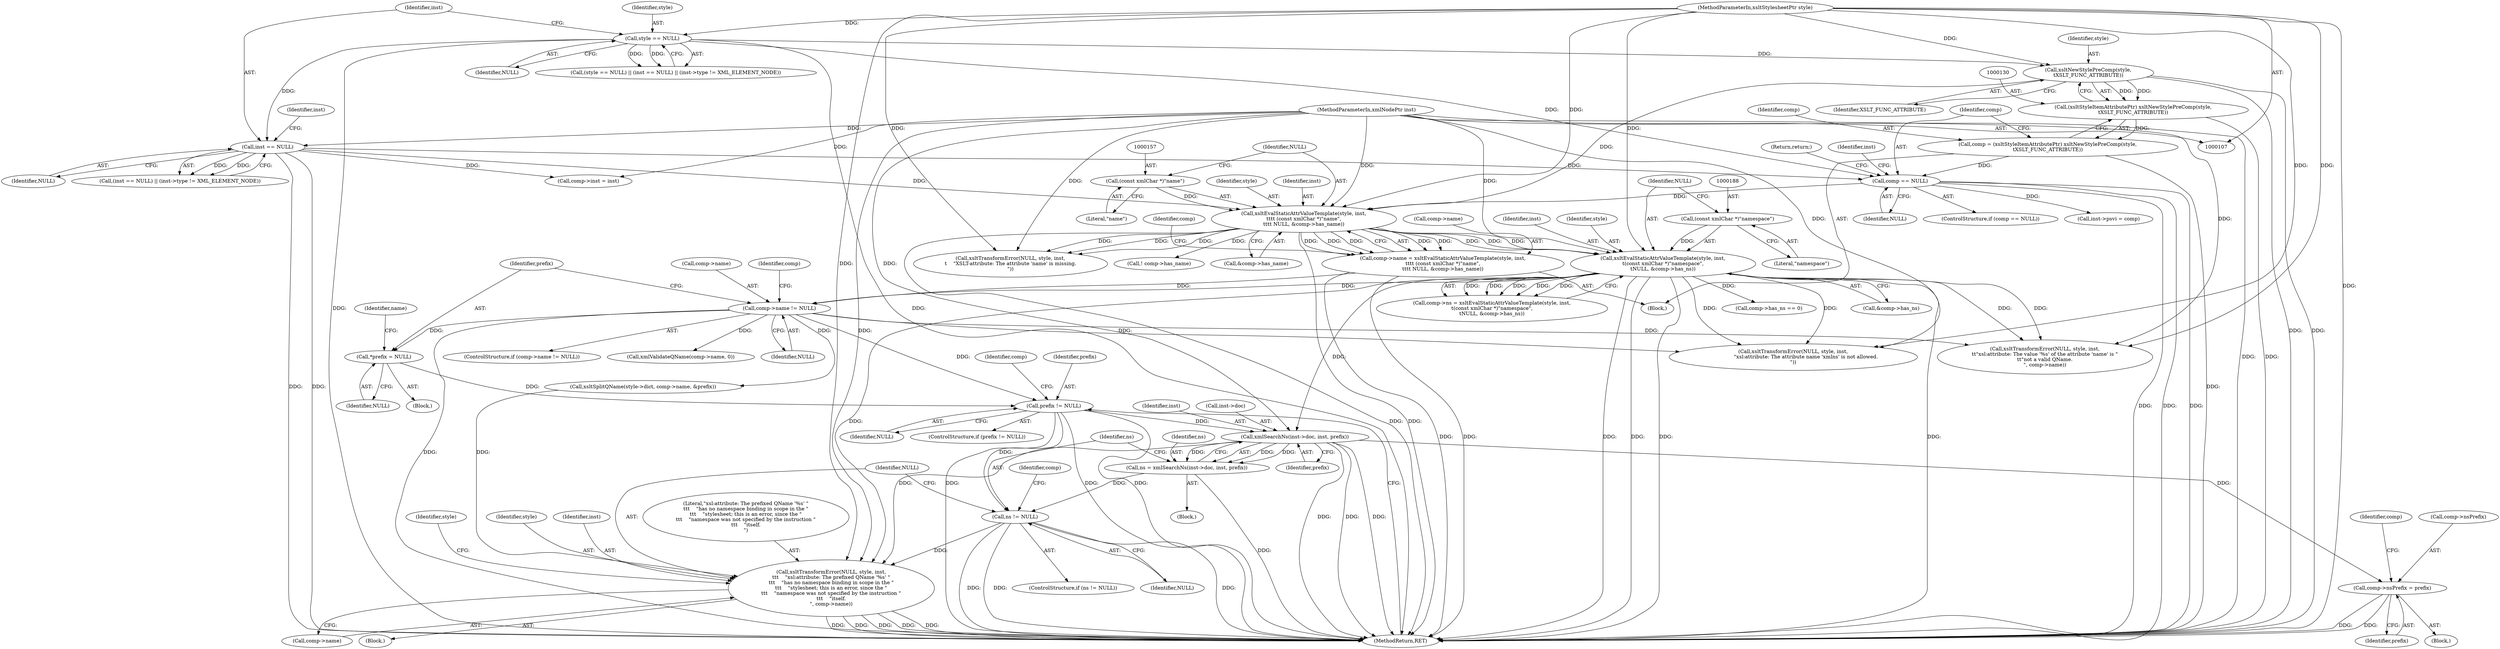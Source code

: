 digraph "0_Chrome_96dbafe288dbe2f0cc45fa3c39daf6d0c37acbab_28@pointer" {
"1000235" [label="(Call,*prefix = NULL)"];
"1000196" [label="(Call,comp->name != NULL)"];
"1000149" [label="(Call,comp->name = xsltEvalStaticAttrValueTemplate(style, inst,\n\t\t\t\t (const xmlChar *)\"name\",\n\t\t\t\t NULL, &comp->has_name))"];
"1000153" [label="(Call,xsltEvalStaticAttrValueTemplate(style, inst,\n\t\t\t\t (const xmlChar *)\"name\",\n\t\t\t\t NULL, &comp->has_name))"];
"1000131" [label="(Call,xsltNewStylePreComp(style,\n\tXSLT_FUNC_ATTRIBUTE))"];
"1000114" [label="(Call,style == NULL)"];
"1000108" [label="(MethodParameterIn,xsltStylesheetPtr style)"];
"1000109" [label="(MethodParameterIn,xmlNodePtr inst)"];
"1000118" [label="(Call,inst == NULL)"];
"1000156" [label="(Call,(const xmlChar *)\"name\")"];
"1000135" [label="(Call,comp == NULL)"];
"1000127" [label="(Call,comp = (xsltStyleItemAttributePtr) xsltNewStylePreComp(style,\n\tXSLT_FUNC_ATTRIBUTE))"];
"1000129" [label="(Call,(xsltStyleItemAttributePtr) xsltNewStylePreComp(style,\n\tXSLT_FUNC_ATTRIBUTE))"];
"1000184" [label="(Call,xsltEvalStaticAttrValueTemplate(style, inst,\n\t(const xmlChar *)\"namespace\",\n\tNULL, &comp->has_ns))"];
"1000187" [label="(Call,(const xmlChar *)\"namespace\")"];
"1000251" [label="(Call,prefix != NULL)"];
"1000265" [label="(Call,xmlSearchNs(inst->doc, inst, prefix))"];
"1000263" [label="(Call,ns = xmlSearchNs(inst->doc, inst, prefix))"];
"1000272" [label="(Call,ns != NULL)"];
"1000306" [label="(Call,xsltTransformError(NULL, style, inst,\n\t\t\t    \"xsl:attribute: The prefixed QName '%s' \"\n\t\t\t    \"has no namespace binding in scope in the \"\n\t\t\t    \"stylesheet; this is an error, since the \"\n\t\t\t    \"namespace was not specified by the instruction \"\n\t\t\t    \"itself.\n\", comp->name))"];
"1000294" [label="(Call,comp->nsPrefix = prefix)"];
"1000309" [label="(Identifier,inst)"];
"1000311" [label="(Call,comp->name)"];
"1000186" [label="(Identifier,inst)"];
"1000265" [label="(Call,xmlSearchNs(inst->doc, inst, prefix))"];
"1000170" [label="(Call,xsltTransformError(NULL, style, inst,\n\t    \"XSLT-attribute: The attribute 'name' is missing.\n\"))"];
"1000258" [label="(Identifier,comp)"];
"1000150" [label="(Call,comp->name)"];
"1000295" [label="(Call,comp->nsPrefix)"];
"1000271" [label="(ControlStructure,if (ns != NULL))"];
"1000318" [label="(MethodReturn,RET)"];
"1000116" [label="(Identifier,NULL)"];
"1000134" [label="(ControlStructure,if (comp == NULL))"];
"1000294" [label="(Call,comp->nsPrefix = prefix)"];
"1000190" [label="(Identifier,NULL)"];
"1000159" [label="(Identifier,NULL)"];
"1000263" [label="(Call,ns = xmlSearchNs(inst->doc, inst, prefix))"];
"1000158" [label="(Literal,\"name\")"];
"1000120" [label="(Identifier,NULL)"];
"1000251" [label="(Call,prefix != NULL)"];
"1000205" [label="(Identifier,comp)"];
"1000154" [label="(Identifier,style)"];
"1000133" [label="(Identifier,XSLT_FUNC_ATTRIBUTE)"];
"1000139" [label="(Call,inst->psvi = comp)"];
"1000256" [label="(Call,comp->has_ns == 0)"];
"1000240" [label="(Identifier,name)"];
"1000119" [label="(Identifier,inst)"];
"1000278" [label="(Identifier,comp)"];
"1000189" [label="(Literal,\"namespace\")"];
"1000237" [label="(Identifier,NULL)"];
"1000305" [label="(Block,)"];
"1000269" [label="(Identifier,inst)"];
"1000273" [label="(Identifier,ns)"];
"1000261" [label="(Block,)"];
"1000253" [label="(Identifier,NULL)"];
"1000138" [label="(Return,return;)"];
"1000252" [label="(Identifier,prefix)"];
"1000108" [label="(MethodParameterIn,xsltStylesheetPtr style)"];
"1000196" [label="(Call,comp->name != NULL)"];
"1000223" [label="(Call,xsltTransformError(NULL, style, inst,\n                \"xsl:attribute: The attribute name 'xmlns' is not allowed.\n\"))"];
"1000109" [label="(MethodParameterIn,xmlNodePtr inst)"];
"1000153" [label="(Call,xsltEvalStaticAttrValueTemplate(style, inst,\n\t\t\t\t (const xmlChar *)\"name\",\n\t\t\t\t NULL, &comp->has_name))"];
"1000156" [label="(Call,(const xmlChar *)\"name\")"];
"1000110" [label="(Block,)"];
"1000316" [label="(Identifier,style)"];
"1000187" [label="(Call,(const xmlChar *)\"namespace\")"];
"1000270" [label="(Identifier,prefix)"];
"1000123" [label="(Identifier,inst)"];
"1000113" [label="(Call,(style == NULL) || (inst == NULL) || (inst->type != XML_ELEMENT_NODE))"];
"1000131" [label="(Call,xsltNewStylePreComp(style,\n\tXSLT_FUNC_ATTRIBUTE))"];
"1000241" [label="(Call,xsltSplitQName(style->dict, comp->name, &prefix))"];
"1000185" [label="(Identifier,style)"];
"1000165" [label="(Call,! comp->has_name)"];
"1000209" [label="(Call,xsltTransformError(NULL, style, inst,\n\t\t\"xsl:attribute: The value '%s' of the attribute 'name' is \"\n\t\t\"not a valid QName.\n\", comp->name))"];
"1000235" [label="(Call,*prefix = NULL)"];
"1000236" [label="(Identifier,prefix)"];
"1000137" [label="(Identifier,NULL)"];
"1000155" [label="(Identifier,inst)"];
"1000144" [label="(Call,comp->inst = inst)"];
"1000136" [label="(Identifier,comp)"];
"1000167" [label="(Identifier,comp)"];
"1000184" [label="(Call,xsltEvalStaticAttrValueTemplate(style, inst,\n\t(const xmlChar *)\"namespace\",\n\tNULL, &comp->has_ns))"];
"1000195" [label="(ControlStructure,if (comp->name != NULL))"];
"1000128" [label="(Identifier,comp)"];
"1000308" [label="(Identifier,style)"];
"1000274" [label="(Identifier,NULL)"];
"1000298" [label="(Identifier,prefix)"];
"1000191" [label="(Call,&comp->has_ns)"];
"1000149" [label="(Call,comp->name = xsltEvalStaticAttrValueTemplate(style, inst,\n\t\t\t\t (const xmlChar *)\"name\",\n\t\t\t\t NULL, &comp->has_name))"];
"1000272" [label="(Call,ns != NULL)"];
"1000264" [label="(Identifier,ns)"];
"1000141" [label="(Identifier,inst)"];
"1000129" [label="(Call,(xsltStyleItemAttributePtr) xsltNewStylePreComp(style,\n\tXSLT_FUNC_ATTRIBUTE))"];
"1000118" [label="(Call,inst == NULL)"];
"1000160" [label="(Call,&comp->has_name)"];
"1000266" [label="(Call,inst->doc)"];
"1000203" [label="(Call,xmlValidateQName(comp->name, 0))"];
"1000115" [label="(Identifier,style)"];
"1000233" [label="(Block,)"];
"1000197" [label="(Call,comp->name)"];
"1000306" [label="(Call,xsltTransformError(NULL, style, inst,\n\t\t\t    \"xsl:attribute: The prefixed QName '%s' \"\n\t\t\t    \"has no namespace binding in scope in the \"\n\t\t\t    \"stylesheet; this is an error, since the \"\n\t\t\t    \"namespace was not specified by the instruction \"\n\t\t\t    \"itself.\n\", comp->name))"];
"1000250" [label="(ControlStructure,if (prefix != NULL))"];
"1000275" [label="(Block,)"];
"1000114" [label="(Call,style == NULL)"];
"1000180" [label="(Call,comp->ns = xsltEvalStaticAttrValueTemplate(style, inst,\n\t(const xmlChar *)\"namespace\",\n\tNULL, &comp->has_ns))"];
"1000127" [label="(Call,comp = (xsltStyleItemAttributePtr) xsltNewStylePreComp(style,\n\tXSLT_FUNC_ATTRIBUTE))"];
"1000132" [label="(Identifier,style)"];
"1000117" [label="(Call,(inst == NULL) || (inst->type != XML_ELEMENT_NODE))"];
"1000135" [label="(Call,comp == NULL)"];
"1000307" [label="(Identifier,NULL)"];
"1000301" [label="(Identifier,comp)"];
"1000310" [label="(Literal,\"xsl:attribute: The prefixed QName '%s' \"\n\t\t\t    \"has no namespace binding in scope in the \"\n\t\t\t    \"stylesheet; this is an error, since the \"\n\t\t\t    \"namespace was not specified by the instruction \"\n\t\t\t    \"itself.\n\")"];
"1000200" [label="(Identifier,NULL)"];
"1000235" -> "1000233"  [label="AST: "];
"1000235" -> "1000237"  [label="CFG: "];
"1000236" -> "1000235"  [label="AST: "];
"1000237" -> "1000235"  [label="AST: "];
"1000240" -> "1000235"  [label="CFG: "];
"1000196" -> "1000235"  [label="DDG: "];
"1000235" -> "1000251"  [label="DDG: "];
"1000196" -> "1000195"  [label="AST: "];
"1000196" -> "1000200"  [label="CFG: "];
"1000197" -> "1000196"  [label="AST: "];
"1000200" -> "1000196"  [label="AST: "];
"1000205" -> "1000196"  [label="CFG: "];
"1000236" -> "1000196"  [label="CFG: "];
"1000196" -> "1000318"  [label="DDG: "];
"1000149" -> "1000196"  [label="DDG: "];
"1000184" -> "1000196"  [label="DDG: "];
"1000196" -> "1000203"  [label="DDG: "];
"1000196" -> "1000209"  [label="DDG: "];
"1000196" -> "1000223"  [label="DDG: "];
"1000196" -> "1000241"  [label="DDG: "];
"1000196" -> "1000251"  [label="DDG: "];
"1000149" -> "1000110"  [label="AST: "];
"1000149" -> "1000153"  [label="CFG: "];
"1000150" -> "1000149"  [label="AST: "];
"1000153" -> "1000149"  [label="AST: "];
"1000167" -> "1000149"  [label="CFG: "];
"1000149" -> "1000318"  [label="DDG: "];
"1000149" -> "1000318"  [label="DDG: "];
"1000153" -> "1000149"  [label="DDG: "];
"1000153" -> "1000149"  [label="DDG: "];
"1000153" -> "1000149"  [label="DDG: "];
"1000153" -> "1000149"  [label="DDG: "];
"1000153" -> "1000149"  [label="DDG: "];
"1000153" -> "1000160"  [label="CFG: "];
"1000154" -> "1000153"  [label="AST: "];
"1000155" -> "1000153"  [label="AST: "];
"1000156" -> "1000153"  [label="AST: "];
"1000159" -> "1000153"  [label="AST: "];
"1000160" -> "1000153"  [label="AST: "];
"1000153" -> "1000318"  [label="DDG: "];
"1000153" -> "1000318"  [label="DDG: "];
"1000131" -> "1000153"  [label="DDG: "];
"1000108" -> "1000153"  [label="DDG: "];
"1000109" -> "1000153"  [label="DDG: "];
"1000118" -> "1000153"  [label="DDG: "];
"1000156" -> "1000153"  [label="DDG: "];
"1000135" -> "1000153"  [label="DDG: "];
"1000153" -> "1000165"  [label="DDG: "];
"1000153" -> "1000170"  [label="DDG: "];
"1000153" -> "1000170"  [label="DDG: "];
"1000153" -> "1000170"  [label="DDG: "];
"1000153" -> "1000184"  [label="DDG: "];
"1000153" -> "1000184"  [label="DDG: "];
"1000153" -> "1000184"  [label="DDG: "];
"1000131" -> "1000129"  [label="AST: "];
"1000131" -> "1000133"  [label="CFG: "];
"1000132" -> "1000131"  [label="AST: "];
"1000133" -> "1000131"  [label="AST: "];
"1000129" -> "1000131"  [label="CFG: "];
"1000131" -> "1000318"  [label="DDG: "];
"1000131" -> "1000318"  [label="DDG: "];
"1000131" -> "1000129"  [label="DDG: "];
"1000131" -> "1000129"  [label="DDG: "];
"1000114" -> "1000131"  [label="DDG: "];
"1000108" -> "1000131"  [label="DDG: "];
"1000114" -> "1000113"  [label="AST: "];
"1000114" -> "1000116"  [label="CFG: "];
"1000115" -> "1000114"  [label="AST: "];
"1000116" -> "1000114"  [label="AST: "];
"1000119" -> "1000114"  [label="CFG: "];
"1000113" -> "1000114"  [label="CFG: "];
"1000114" -> "1000318"  [label="DDG: "];
"1000114" -> "1000318"  [label="DDG: "];
"1000114" -> "1000113"  [label="DDG: "];
"1000114" -> "1000113"  [label="DDG: "];
"1000108" -> "1000114"  [label="DDG: "];
"1000114" -> "1000118"  [label="DDG: "];
"1000114" -> "1000135"  [label="DDG: "];
"1000108" -> "1000107"  [label="AST: "];
"1000108" -> "1000318"  [label="DDG: "];
"1000108" -> "1000170"  [label="DDG: "];
"1000108" -> "1000184"  [label="DDG: "];
"1000108" -> "1000209"  [label="DDG: "];
"1000108" -> "1000223"  [label="DDG: "];
"1000108" -> "1000306"  [label="DDG: "];
"1000109" -> "1000107"  [label="AST: "];
"1000109" -> "1000318"  [label="DDG: "];
"1000109" -> "1000118"  [label="DDG: "];
"1000109" -> "1000144"  [label="DDG: "];
"1000109" -> "1000170"  [label="DDG: "];
"1000109" -> "1000184"  [label="DDG: "];
"1000109" -> "1000209"  [label="DDG: "];
"1000109" -> "1000223"  [label="DDG: "];
"1000109" -> "1000265"  [label="DDG: "];
"1000109" -> "1000306"  [label="DDG: "];
"1000118" -> "1000117"  [label="AST: "];
"1000118" -> "1000120"  [label="CFG: "];
"1000119" -> "1000118"  [label="AST: "];
"1000120" -> "1000118"  [label="AST: "];
"1000123" -> "1000118"  [label="CFG: "];
"1000117" -> "1000118"  [label="CFG: "];
"1000118" -> "1000318"  [label="DDG: "];
"1000118" -> "1000318"  [label="DDG: "];
"1000118" -> "1000117"  [label="DDG: "];
"1000118" -> "1000117"  [label="DDG: "];
"1000118" -> "1000135"  [label="DDG: "];
"1000118" -> "1000144"  [label="DDG: "];
"1000156" -> "1000158"  [label="CFG: "];
"1000157" -> "1000156"  [label="AST: "];
"1000158" -> "1000156"  [label="AST: "];
"1000159" -> "1000156"  [label="CFG: "];
"1000135" -> "1000134"  [label="AST: "];
"1000135" -> "1000137"  [label="CFG: "];
"1000136" -> "1000135"  [label="AST: "];
"1000137" -> "1000135"  [label="AST: "];
"1000138" -> "1000135"  [label="CFG: "];
"1000141" -> "1000135"  [label="CFG: "];
"1000135" -> "1000318"  [label="DDG: "];
"1000135" -> "1000318"  [label="DDG: "];
"1000135" -> "1000318"  [label="DDG: "];
"1000127" -> "1000135"  [label="DDG: "];
"1000135" -> "1000139"  [label="DDG: "];
"1000127" -> "1000110"  [label="AST: "];
"1000127" -> "1000129"  [label="CFG: "];
"1000128" -> "1000127"  [label="AST: "];
"1000129" -> "1000127"  [label="AST: "];
"1000136" -> "1000127"  [label="CFG: "];
"1000127" -> "1000318"  [label="DDG: "];
"1000129" -> "1000127"  [label="DDG: "];
"1000130" -> "1000129"  [label="AST: "];
"1000129" -> "1000318"  [label="DDG: "];
"1000184" -> "1000180"  [label="AST: "];
"1000184" -> "1000191"  [label="CFG: "];
"1000185" -> "1000184"  [label="AST: "];
"1000186" -> "1000184"  [label="AST: "];
"1000187" -> "1000184"  [label="AST: "];
"1000190" -> "1000184"  [label="AST: "];
"1000191" -> "1000184"  [label="AST: "];
"1000180" -> "1000184"  [label="CFG: "];
"1000184" -> "1000318"  [label="DDG: "];
"1000184" -> "1000318"  [label="DDG: "];
"1000184" -> "1000318"  [label="DDG: "];
"1000184" -> "1000318"  [label="DDG: "];
"1000184" -> "1000180"  [label="DDG: "];
"1000184" -> "1000180"  [label="DDG: "];
"1000184" -> "1000180"  [label="DDG: "];
"1000184" -> "1000180"  [label="DDG: "];
"1000184" -> "1000180"  [label="DDG: "];
"1000187" -> "1000184"  [label="DDG: "];
"1000184" -> "1000209"  [label="DDG: "];
"1000184" -> "1000209"  [label="DDG: "];
"1000184" -> "1000223"  [label="DDG: "];
"1000184" -> "1000223"  [label="DDG: "];
"1000184" -> "1000256"  [label="DDG: "];
"1000184" -> "1000265"  [label="DDG: "];
"1000184" -> "1000306"  [label="DDG: "];
"1000187" -> "1000189"  [label="CFG: "];
"1000188" -> "1000187"  [label="AST: "];
"1000189" -> "1000187"  [label="AST: "];
"1000190" -> "1000187"  [label="CFG: "];
"1000251" -> "1000250"  [label="AST: "];
"1000251" -> "1000253"  [label="CFG: "];
"1000252" -> "1000251"  [label="AST: "];
"1000253" -> "1000251"  [label="AST: "];
"1000258" -> "1000251"  [label="CFG: "];
"1000318" -> "1000251"  [label="CFG: "];
"1000251" -> "1000318"  [label="DDG: "];
"1000251" -> "1000318"  [label="DDG: "];
"1000251" -> "1000318"  [label="DDG: "];
"1000251" -> "1000265"  [label="DDG: "];
"1000251" -> "1000272"  [label="DDG: "];
"1000265" -> "1000263"  [label="AST: "];
"1000265" -> "1000270"  [label="CFG: "];
"1000266" -> "1000265"  [label="AST: "];
"1000269" -> "1000265"  [label="AST: "];
"1000270" -> "1000265"  [label="AST: "];
"1000263" -> "1000265"  [label="CFG: "];
"1000265" -> "1000318"  [label="DDG: "];
"1000265" -> "1000318"  [label="DDG: "];
"1000265" -> "1000318"  [label="DDG: "];
"1000265" -> "1000263"  [label="DDG: "];
"1000265" -> "1000263"  [label="DDG: "];
"1000265" -> "1000263"  [label="DDG: "];
"1000265" -> "1000294"  [label="DDG: "];
"1000265" -> "1000306"  [label="DDG: "];
"1000263" -> "1000261"  [label="AST: "];
"1000264" -> "1000263"  [label="AST: "];
"1000273" -> "1000263"  [label="CFG: "];
"1000263" -> "1000318"  [label="DDG: "];
"1000263" -> "1000272"  [label="DDG: "];
"1000272" -> "1000271"  [label="AST: "];
"1000272" -> "1000274"  [label="CFG: "];
"1000273" -> "1000272"  [label="AST: "];
"1000274" -> "1000272"  [label="AST: "];
"1000278" -> "1000272"  [label="CFG: "];
"1000307" -> "1000272"  [label="CFG: "];
"1000272" -> "1000318"  [label="DDG: "];
"1000272" -> "1000318"  [label="DDG: "];
"1000272" -> "1000318"  [label="DDG: "];
"1000272" -> "1000306"  [label="DDG: "];
"1000306" -> "1000305"  [label="AST: "];
"1000306" -> "1000311"  [label="CFG: "];
"1000307" -> "1000306"  [label="AST: "];
"1000308" -> "1000306"  [label="AST: "];
"1000309" -> "1000306"  [label="AST: "];
"1000310" -> "1000306"  [label="AST: "];
"1000311" -> "1000306"  [label="AST: "];
"1000316" -> "1000306"  [label="CFG: "];
"1000306" -> "1000318"  [label="DDG: "];
"1000306" -> "1000318"  [label="DDG: "];
"1000306" -> "1000318"  [label="DDG: "];
"1000306" -> "1000318"  [label="DDG: "];
"1000306" -> "1000318"  [label="DDG: "];
"1000241" -> "1000306"  [label="DDG: "];
"1000294" -> "1000275"  [label="AST: "];
"1000294" -> "1000298"  [label="CFG: "];
"1000295" -> "1000294"  [label="AST: "];
"1000298" -> "1000294"  [label="AST: "];
"1000301" -> "1000294"  [label="CFG: "];
"1000294" -> "1000318"  [label="DDG: "];
"1000294" -> "1000318"  [label="DDG: "];
}
